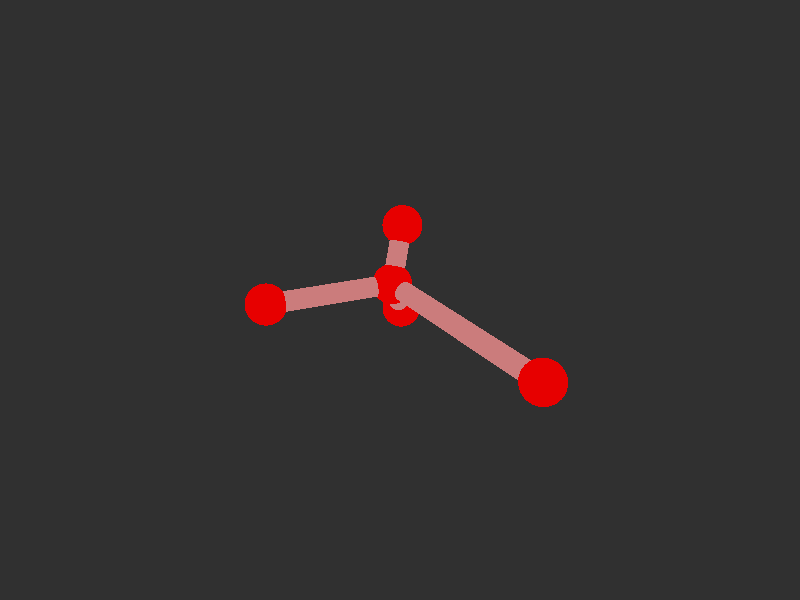 #version 3.7; 
    global_settings { assumed_gamma 1.0 }
    

    camera {
    location  <20, 20, 20>
    right     x*image_width/image_height
    look_at   <0, 0, 0>
    angle 58
    }

    background { color rgb<1,1,1>*0.03 }


    light_source { <-20, 30, -25> color red 0.6 green 0.6 blue 0.6 }
    light_source { < 20, 30, -25> color red 0.6 green 0.6 blue 0.6 }
    
    #declare m = 1;
    union {

    union {
    sphere { m*<-0.8609773069738482,-0.1606675309697535,-1.4160634253301083>, 1 }        
    sphere {  m*<0.27280914151816943,0.2852109670018928,8.509424499044126>, 1 }
    sphere {  m*<4.803174942823034,0.0417742277777344,-4.191927811837172>, 1 }
    sphere {  m*<-2.5111624209456975,2.168184819638604,-2.3398211577635446>, 1}
    sphere { m*<-2.243375199907866,-2.719507122765293,-2.150274872600974>, 1 }    

        pigment { color rgb<0.8,0,0>  }
    finish { ambient 0.1 diffuse 0.7 phong 1 }
    }    
    union {
    cylinder { m*<0.27280914151816943,0.2852109670018928,8.509424499044126>, <-0.8609773069738482,-0.1606675309697535,-1.4160634253301083>, 0.5 }
    cylinder { m*<4.803174942823034,0.0417742277777344,-4.191927811837172>, <-0.8609773069738482,-0.1606675309697535,-1.4160634253301083>, 0.5}
    cylinder { m*<-2.5111624209456975,2.168184819638604,-2.3398211577635446>, <-0.8609773069738482,-0.1606675309697535,-1.4160634253301083>, 0.5 }
    cylinder {  m*<-2.243375199907866,-2.719507122765293,-2.150274872600974>, <-0.8609773069738482,-0.1606675309697535,-1.4160634253301083>, 0.5}

    pigment { color rgb<0.6,.2,.2>  }
    finish { ambient 0.1 diffuse 0.7 phong 1 }    
    }
    
    // rotate <0, 0, 0>
    }
    #version 3.7; 
    global_settings { assumed_gamma 1.0 }
    

    camera {
    location  <20, 20, 20>
    right     x*image_width/image_height
    look_at   <0, 0, 0>
    angle 58
    }

    background { color rgb<1,1,1>*0.03 }


    light_source { <-20, 30, -25> color red 0.6 green 0.6 blue 0.6 }
    light_source { < 20, 30, -25> color red 0.6 green 0.6 blue 0.6 }
    
    #declare m = 1;
    union {

    union {
    sphere { m*<-0.8609773069738482,-0.1606675309697535,-1.4160634253301083>, 1 }        
    sphere {  m*<0.27280914151816943,0.2852109670018928,8.509424499044126>, 1 }
    sphere {  m*<4.803174942823034,0.0417742277777344,-4.191927811837172>, 1 }
    sphere {  m*<-2.5111624209456975,2.168184819638604,-2.3398211577635446>, 1}
    sphere { m*<-2.243375199907866,-2.719507122765293,-2.150274872600974>, 1 }    

        pigment { color rgb<0.8,0,0>  }
    finish { ambient 0.1 diffuse 0.7 phong 1 }
    }    
    union {
    cylinder { m*<0.27280914151816943,0.2852109670018928,8.509424499044126>, <-0.8609773069738482,-0.1606675309697535,-1.4160634253301083>, 0.5 }
    cylinder { m*<4.803174942823034,0.0417742277777344,-4.191927811837172>, <-0.8609773069738482,-0.1606675309697535,-1.4160634253301083>, 0.5}
    cylinder { m*<-2.5111624209456975,2.168184819638604,-2.3398211577635446>, <-0.8609773069738482,-0.1606675309697535,-1.4160634253301083>, 0.5 }
    cylinder {  m*<-2.243375199907866,-2.719507122765293,-2.150274872600974>, <-0.8609773069738482,-0.1606675309697535,-1.4160634253301083>, 0.5}

    pigment { color rgb<0.6,.2,.2>  }
    finish { ambient 0.1 diffuse 0.7 phong 1 }    
    }
    
    // rotate <0, 0, 0>
    }
    